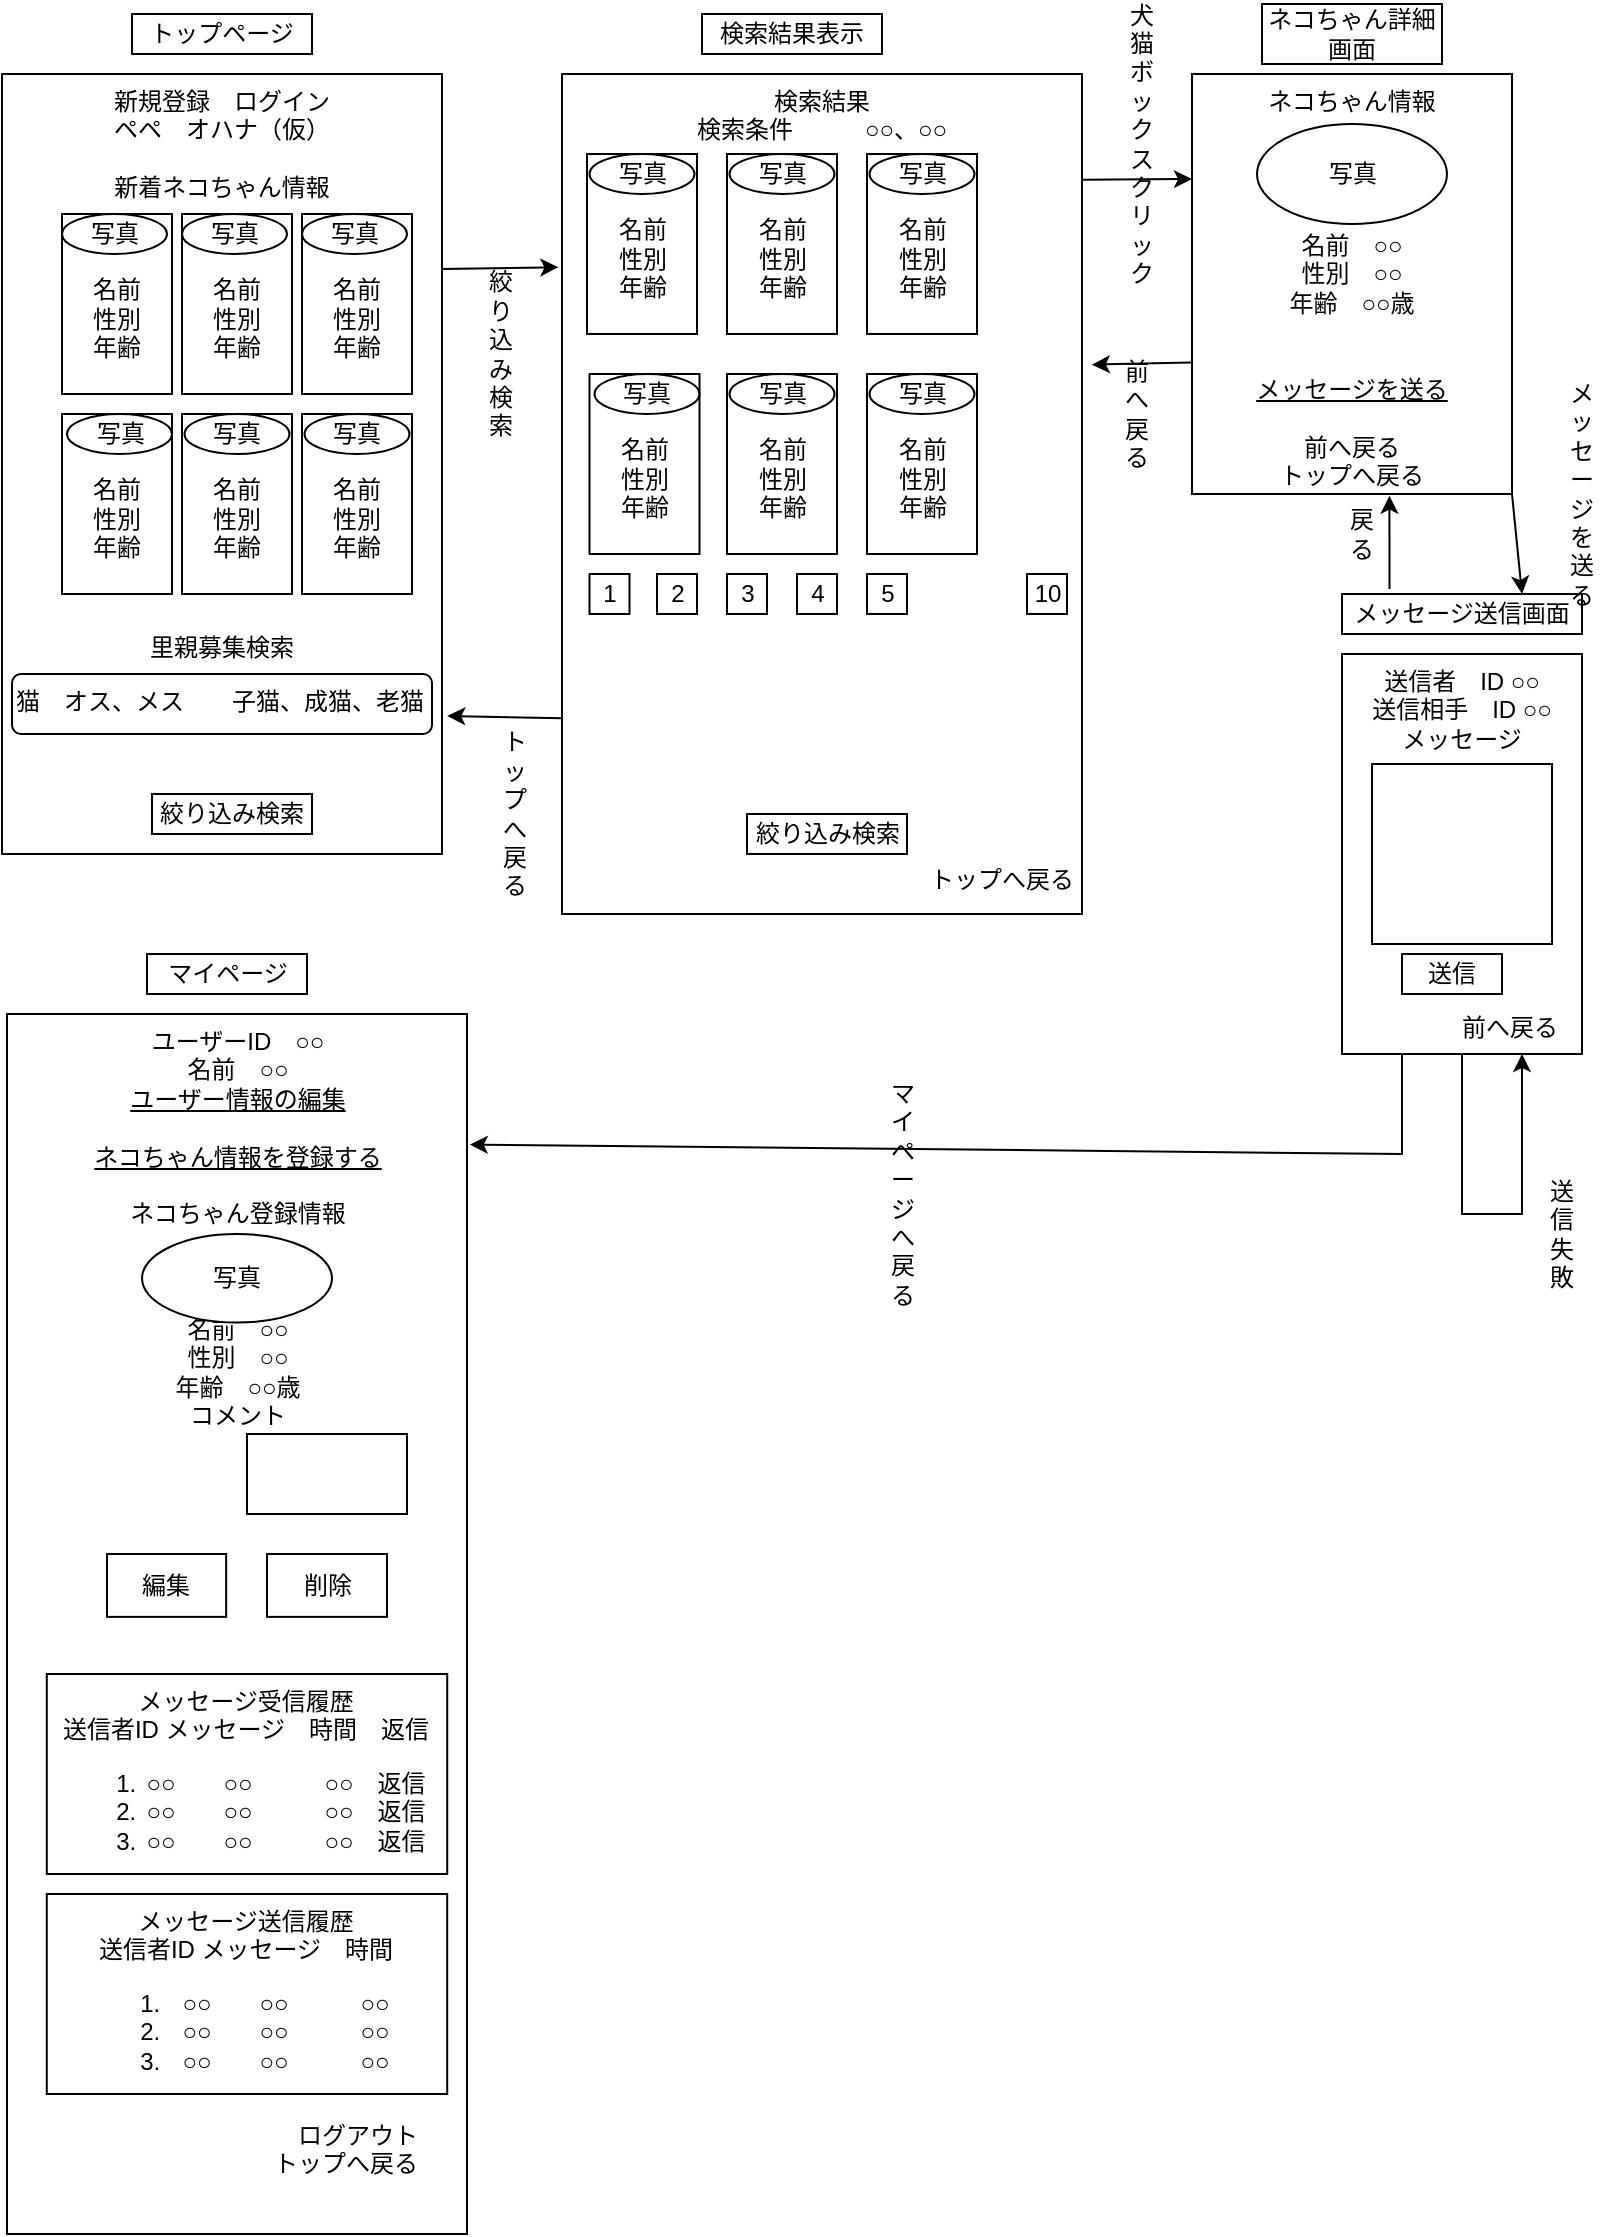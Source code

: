 <mxfile version="21.7.2" type="device">
  <diagram name="ページ1" id="5l7QdveWqn6ocP1i995m">
    <mxGraphModel dx="1032" dy="515" grid="1" gridSize="10" guides="1" tooltips="1" connect="1" arrows="1" fold="1" page="1" pageScale="1" pageWidth="827" pageHeight="1169" math="0" shadow="0">
      <root>
        <mxCell id="0" />
        <mxCell id="1" parent="0" />
        <mxCell id="cRcnCIdVFR8t62NlRf-L-1" value="新規登録　ログイン&lt;br&gt;ペペ　オハナ（仮）&lt;br&gt;&lt;br&gt;新着ネコちゃん情報&lt;br&gt;&lt;br&gt;&lt;br&gt;&lt;br&gt;&lt;br&gt;&lt;br&gt;&lt;br&gt;&lt;br&gt;&lt;br&gt;&lt;br&gt;&lt;br&gt;&lt;br&gt;&lt;br&gt;&lt;br&gt;&lt;br&gt;&lt;br&gt;里親募集検索" style="rounded=0;whiteSpace=wrap;html=1;verticalAlign=top;" parent="1" vertex="1">
          <mxGeometry x="20" y="50" width="220" height="390" as="geometry" />
        </mxCell>
        <mxCell id="cRcnCIdVFR8t62NlRf-L-19" value="トップページ" style="rounded=0;whiteSpace=wrap;html=1;" parent="1" vertex="1">
          <mxGeometry x="85" y="20" width="90" height="20" as="geometry" />
        </mxCell>
        <mxCell id="cRcnCIdVFR8t62NlRf-L-24" value="検索結果表示" style="rounded=0;whiteSpace=wrap;html=1;" parent="1" vertex="1">
          <mxGeometry x="370" y="20" width="90" height="20" as="geometry" />
        </mxCell>
        <mxCell id="cRcnCIdVFR8t62NlRf-L-25" value="猫　オス、メス　　子猫、成猫、老猫" style="rounded=1;whiteSpace=wrap;html=1;verticalAlign=top;align=left;" parent="1" vertex="1">
          <mxGeometry x="25" y="350" width="210" height="30" as="geometry" />
        </mxCell>
        <mxCell id="cRcnCIdVFR8t62NlRf-L-26" value="絞り込み検索" style="rounded=0;whiteSpace=wrap;html=1;" parent="1" vertex="1">
          <mxGeometry x="95" y="410" width="80" height="20" as="geometry" />
        </mxCell>
        <mxCell id="cRcnCIdVFR8t62NlRf-L-30" value="" style="group" parent="1" vertex="1" connectable="0">
          <mxGeometry x="50" y="120" width="55" height="90" as="geometry" />
        </mxCell>
        <mxCell id="cRcnCIdVFR8t62NlRf-L-28" value="&lt;br&gt;名前&lt;br&gt;性別&lt;br&gt;年齢" style="rounded=0;whiteSpace=wrap;html=1;" parent="cRcnCIdVFR8t62NlRf-L-30" vertex="1">
          <mxGeometry width="55" height="90" as="geometry" />
        </mxCell>
        <mxCell id="cRcnCIdVFR8t62NlRf-L-27" value="写真" style="ellipse;whiteSpace=wrap;html=1;" parent="cRcnCIdVFR8t62NlRf-L-30" vertex="1">
          <mxGeometry width="52.5" height="20" as="geometry" />
        </mxCell>
        <mxCell id="cRcnCIdVFR8t62NlRf-L-31" value="" style="group" parent="1" vertex="1" connectable="0">
          <mxGeometry x="170" y="120" width="55" height="90" as="geometry" />
        </mxCell>
        <mxCell id="cRcnCIdVFR8t62NlRf-L-32" value="&lt;br&gt;名前&lt;br&gt;性別&lt;br&gt;年齢" style="rounded=0;whiteSpace=wrap;html=1;" parent="cRcnCIdVFR8t62NlRf-L-31" vertex="1">
          <mxGeometry width="55" height="90" as="geometry" />
        </mxCell>
        <mxCell id="cRcnCIdVFR8t62NlRf-L-33" value="写真" style="ellipse;whiteSpace=wrap;html=1;" parent="cRcnCIdVFR8t62NlRf-L-31" vertex="1">
          <mxGeometry width="52.5" height="20" as="geometry" />
        </mxCell>
        <mxCell id="cRcnCIdVFR8t62NlRf-L-34" value="" style="group" parent="1" vertex="1" connectable="0">
          <mxGeometry x="170" y="220" width="55" height="90" as="geometry" />
        </mxCell>
        <mxCell id="cRcnCIdVFR8t62NlRf-L-35" value="&lt;br&gt;名前&lt;br&gt;性別&lt;br&gt;年齢" style="rounded=0;whiteSpace=wrap;html=1;" parent="cRcnCIdVFR8t62NlRf-L-34" vertex="1">
          <mxGeometry width="55" height="90" as="geometry" />
        </mxCell>
        <mxCell id="cRcnCIdVFR8t62NlRf-L-36" value="写真" style="ellipse;whiteSpace=wrap;html=1;" parent="cRcnCIdVFR8t62NlRf-L-34" vertex="1">
          <mxGeometry x="1.25" width="52.5" height="20" as="geometry" />
        </mxCell>
        <mxCell id="cRcnCIdVFR8t62NlRf-L-37" value="" style="group" parent="1" vertex="1" connectable="0">
          <mxGeometry x="110" y="120" width="55" height="90" as="geometry" />
        </mxCell>
        <mxCell id="cRcnCIdVFR8t62NlRf-L-38" value="&lt;br&gt;名前&lt;br&gt;性別&lt;br&gt;年齢" style="rounded=0;whiteSpace=wrap;html=1;" parent="cRcnCIdVFR8t62NlRf-L-37" vertex="1">
          <mxGeometry width="55" height="90" as="geometry" />
        </mxCell>
        <mxCell id="cRcnCIdVFR8t62NlRf-L-39" value="写真" style="ellipse;whiteSpace=wrap;html=1;" parent="cRcnCIdVFR8t62NlRf-L-37" vertex="1">
          <mxGeometry width="52.5" height="20" as="geometry" />
        </mxCell>
        <mxCell id="cRcnCIdVFR8t62NlRf-L-40" value="" style="group" parent="1" vertex="1" connectable="0">
          <mxGeometry x="50" y="220" width="55" height="90" as="geometry" />
        </mxCell>
        <mxCell id="cRcnCIdVFR8t62NlRf-L-41" value="&lt;br&gt;名前&lt;br&gt;性別&lt;br&gt;年齢" style="rounded=0;whiteSpace=wrap;html=1;" parent="cRcnCIdVFR8t62NlRf-L-40" vertex="1">
          <mxGeometry width="55" height="90" as="geometry" />
        </mxCell>
        <mxCell id="cRcnCIdVFR8t62NlRf-L-42" value="写真" style="ellipse;whiteSpace=wrap;html=1;" parent="cRcnCIdVFR8t62NlRf-L-40" vertex="1">
          <mxGeometry x="2.5" width="52.5" height="20" as="geometry" />
        </mxCell>
        <mxCell id="cRcnCIdVFR8t62NlRf-L-43" value="" style="group" parent="1" vertex="1" connectable="0">
          <mxGeometry x="110" y="220" width="55" height="90" as="geometry" />
        </mxCell>
        <mxCell id="cRcnCIdVFR8t62NlRf-L-44" value="&lt;br&gt;名前&lt;br&gt;性別&lt;br&gt;年齢" style="rounded=0;whiteSpace=wrap;html=1;" parent="cRcnCIdVFR8t62NlRf-L-43" vertex="1">
          <mxGeometry width="55" height="90" as="geometry" />
        </mxCell>
        <mxCell id="cRcnCIdVFR8t62NlRf-L-45" value="写真" style="ellipse;whiteSpace=wrap;html=1;" parent="cRcnCIdVFR8t62NlRf-L-43" vertex="1">
          <mxGeometry x="1.25" width="52.5" height="20" as="geometry" />
        </mxCell>
        <mxCell id="cRcnCIdVFR8t62NlRf-L-86" value="ネコちゃん詳細画面" style="rounded=0;whiteSpace=wrap;html=1;" parent="1" vertex="1">
          <mxGeometry x="650" y="15" width="90" height="30" as="geometry" />
        </mxCell>
        <mxCell id="cRcnCIdVFR8t62NlRf-L-96" value="" style="group" parent="1" vertex="1" connectable="0">
          <mxGeometry x="615" y="50" width="160" height="210" as="geometry" />
        </mxCell>
        <mxCell id="cRcnCIdVFR8t62NlRf-L-9" value="ネコちゃん情報&lt;br&gt;&lt;br&gt;&lt;br&gt;&lt;br&gt;&lt;br&gt;名前　○○&lt;br&gt;性別　○○&lt;br&gt;年齢　○○歳&lt;br&gt;&lt;br&gt;&lt;br&gt;&lt;u&gt;メッセージを送る&lt;/u&gt;&lt;br&gt;&lt;br&gt;前へ戻る&lt;br&gt;トップへ戻る" style="rounded=0;whiteSpace=wrap;html=1;verticalAlign=top;" parent="cRcnCIdVFR8t62NlRf-L-96" vertex="1">
          <mxGeometry width="160" height="210" as="geometry" />
        </mxCell>
        <mxCell id="cRcnCIdVFR8t62NlRf-L-87" value="写真" style="ellipse;whiteSpace=wrap;html=1;" parent="cRcnCIdVFR8t62NlRf-L-96" vertex="1">
          <mxGeometry x="32.5" y="25" width="95" height="50" as="geometry" />
        </mxCell>
        <mxCell id="cRcnCIdVFR8t62NlRf-L-114" value="絞り込み検索" style="rounded=0;whiteSpace=wrap;html=1;fillColor=none;strokeColor=none;" parent="1" vertex="1">
          <mxGeometry x="257.5" y="180" width="22.5" height="20" as="geometry" />
        </mxCell>
        <mxCell id="cRcnCIdVFR8t62NlRf-L-115" value="トップへ戻る" style="rounded=0;whiteSpace=wrap;html=1;fillColor=none;strokeColor=none;" parent="1" vertex="1">
          <mxGeometry x="264" y="410" width="25" height="20" as="geometry" />
        </mxCell>
        <mxCell id="cRcnCIdVFR8t62NlRf-L-117" value="犬猫ボックスクリック" style="rounded=0;whiteSpace=wrap;html=1;fillColor=none;strokeColor=none;" parent="1" vertex="1">
          <mxGeometry x="580" y="70" width="20" height="30" as="geometry" />
        </mxCell>
        <mxCell id="cRcnCIdVFR8t62NlRf-L-118" value="前へ戻る" style="rounded=0;whiteSpace=wrap;html=1;fillColor=none;strokeColor=none;" parent="1" vertex="1">
          <mxGeometry x="575" y="200" width="25" height="40" as="geometry" />
        </mxCell>
        <mxCell id="cRcnCIdVFR8t62NlRf-L-121" value="戻る" style="rounded=0;whiteSpace=wrap;html=1;fillColor=none;strokeColor=none;" parent="1" vertex="1">
          <mxGeometry x="690" y="270" width="20" height="20" as="geometry" />
        </mxCell>
        <mxCell id="TUVgvogGvI2CKYqyUXiJ-15" value="" style="group" parent="1" vertex="1" connectable="0">
          <mxGeometry x="300" y="50" width="260" height="420" as="geometry" />
        </mxCell>
        <mxCell id="cRcnCIdVFR8t62NlRf-L-4" value="検索結果&lt;br&gt;検索条件　　　○○、○○&lt;br&gt;&lt;br&gt;&lt;br&gt;&lt;br&gt;&lt;br&gt;&lt;br&gt;&lt;br&gt;&lt;br&gt;&lt;br&gt;&lt;br&gt;&lt;br&gt;&lt;br&gt;&lt;br&gt;&lt;br&gt;&lt;br&gt;&lt;br&gt;&lt;br&gt;&lt;br&gt;&lt;br&gt;&lt;br&gt;&lt;br&gt;&lt;br&gt;&lt;br&gt;&lt;br&gt;&lt;br&gt;&lt;br&gt;&lt;div style=&quot;text-align: left;&quot;&gt;　　　　　　　　　　　　　　　トップへ戻る&lt;/div&gt;" style="rounded=0;whiteSpace=wrap;html=1;verticalAlign=top;" parent="TUVgvogGvI2CKYqyUXiJ-15" vertex="1">
          <mxGeometry width="260" height="420" as="geometry" />
        </mxCell>
        <mxCell id="cRcnCIdVFR8t62NlRf-L-46" value="" style="group" parent="TUVgvogGvI2CKYqyUXiJ-15" vertex="1" connectable="0">
          <mxGeometry x="12.5" y="40" width="55" height="90" as="geometry" />
        </mxCell>
        <mxCell id="cRcnCIdVFR8t62NlRf-L-47" value="&lt;br&gt;名前&lt;br&gt;性別&lt;br&gt;年齢" style="rounded=0;whiteSpace=wrap;html=1;" parent="cRcnCIdVFR8t62NlRf-L-46" vertex="1">
          <mxGeometry width="55" height="90" as="geometry" />
        </mxCell>
        <mxCell id="cRcnCIdVFR8t62NlRf-L-48" value="写真" style="ellipse;whiteSpace=wrap;html=1;" parent="cRcnCIdVFR8t62NlRf-L-46" vertex="1">
          <mxGeometry x="1.25" width="52.5" height="20" as="geometry" />
        </mxCell>
        <mxCell id="cRcnCIdVFR8t62NlRf-L-50" value="" style="group" parent="TUVgvogGvI2CKYqyUXiJ-15" vertex="1" connectable="0">
          <mxGeometry x="152.5" y="40" width="55" height="90" as="geometry" />
        </mxCell>
        <mxCell id="cRcnCIdVFR8t62NlRf-L-51" value="&lt;br&gt;名前&lt;br&gt;性別&lt;br&gt;年齢" style="rounded=0;whiteSpace=wrap;html=1;" parent="cRcnCIdVFR8t62NlRf-L-50" vertex="1">
          <mxGeometry width="55" height="90" as="geometry" />
        </mxCell>
        <mxCell id="cRcnCIdVFR8t62NlRf-L-52" value="写真" style="ellipse;whiteSpace=wrap;html=1;" parent="cRcnCIdVFR8t62NlRf-L-50" vertex="1">
          <mxGeometry x="1.25" width="52.5" height="20" as="geometry" />
        </mxCell>
        <mxCell id="cRcnCIdVFR8t62NlRf-L-53" value="" style="group" parent="TUVgvogGvI2CKYqyUXiJ-15" vertex="1" connectable="0">
          <mxGeometry x="82.5" y="40" width="55" height="90" as="geometry" />
        </mxCell>
        <mxCell id="cRcnCIdVFR8t62NlRf-L-54" value="&lt;br&gt;名前&lt;br&gt;性別&lt;br&gt;年齢" style="rounded=0;whiteSpace=wrap;html=1;" parent="cRcnCIdVFR8t62NlRf-L-53" vertex="1">
          <mxGeometry width="55" height="90" as="geometry" />
        </mxCell>
        <mxCell id="cRcnCIdVFR8t62NlRf-L-55" value="写真" style="ellipse;whiteSpace=wrap;html=1;" parent="cRcnCIdVFR8t62NlRf-L-53" vertex="1">
          <mxGeometry x="1.25" width="52.5" height="20" as="geometry" />
        </mxCell>
        <mxCell id="cRcnCIdVFR8t62NlRf-L-56" value="" style="group" parent="TUVgvogGvI2CKYqyUXiJ-15" vertex="1" connectable="0">
          <mxGeometry x="13.75" y="150" width="55" height="90" as="geometry" />
        </mxCell>
        <mxCell id="cRcnCIdVFR8t62NlRf-L-57" value="&lt;br&gt;名前&lt;br&gt;性別&lt;br&gt;年齢" style="rounded=0;whiteSpace=wrap;html=1;" parent="cRcnCIdVFR8t62NlRf-L-56" vertex="1">
          <mxGeometry width="55" height="90" as="geometry" />
        </mxCell>
        <mxCell id="cRcnCIdVFR8t62NlRf-L-58" value="写真" style="ellipse;whiteSpace=wrap;html=1;" parent="cRcnCIdVFR8t62NlRf-L-56" vertex="1">
          <mxGeometry x="2.5" width="52.5" height="20" as="geometry" />
        </mxCell>
        <mxCell id="cRcnCIdVFR8t62NlRf-L-69" value="" style="group" parent="TUVgvogGvI2CKYqyUXiJ-15" vertex="1" connectable="0">
          <mxGeometry x="82.5" y="150" width="55" height="90" as="geometry" />
        </mxCell>
        <mxCell id="cRcnCIdVFR8t62NlRf-L-70" value="&lt;br&gt;名前&lt;br&gt;性別&lt;br&gt;年齢" style="rounded=0;whiteSpace=wrap;html=1;" parent="cRcnCIdVFR8t62NlRf-L-69" vertex="1">
          <mxGeometry width="55" height="90" as="geometry" />
        </mxCell>
        <mxCell id="cRcnCIdVFR8t62NlRf-L-71" value="写真" style="ellipse;whiteSpace=wrap;html=1;" parent="cRcnCIdVFR8t62NlRf-L-69" vertex="1">
          <mxGeometry x="1.25" width="52.5" height="20" as="geometry" />
        </mxCell>
        <mxCell id="cRcnCIdVFR8t62NlRf-L-72" value="" style="group" parent="TUVgvogGvI2CKYqyUXiJ-15" vertex="1" connectable="0">
          <mxGeometry x="152.5" y="150" width="55" height="90" as="geometry" />
        </mxCell>
        <mxCell id="cRcnCIdVFR8t62NlRf-L-73" value="&lt;br&gt;名前&lt;br&gt;性別&lt;br&gt;年齢" style="rounded=0;whiteSpace=wrap;html=1;" parent="cRcnCIdVFR8t62NlRf-L-72" vertex="1">
          <mxGeometry width="55" height="90" as="geometry" />
        </mxCell>
        <mxCell id="cRcnCIdVFR8t62NlRf-L-74" value="写真" style="ellipse;whiteSpace=wrap;html=1;" parent="cRcnCIdVFR8t62NlRf-L-72" vertex="1">
          <mxGeometry x="1.25" width="52.5" height="20" as="geometry" />
        </mxCell>
        <mxCell id="cRcnCIdVFR8t62NlRf-L-75" value="1" style="rounded=0;whiteSpace=wrap;html=1;" parent="TUVgvogGvI2CKYqyUXiJ-15" vertex="1">
          <mxGeometry x="13.75" y="250" width="20" height="20" as="geometry" />
        </mxCell>
        <mxCell id="cRcnCIdVFR8t62NlRf-L-76" value="2" style="rounded=0;whiteSpace=wrap;html=1;" parent="TUVgvogGvI2CKYqyUXiJ-15" vertex="1">
          <mxGeometry x="47.5" y="250" width="20" height="20" as="geometry" />
        </mxCell>
        <mxCell id="cRcnCIdVFR8t62NlRf-L-77" value="3" style="rounded=0;whiteSpace=wrap;html=1;" parent="TUVgvogGvI2CKYqyUXiJ-15" vertex="1">
          <mxGeometry x="82.5" y="250" width="20" height="20" as="geometry" />
        </mxCell>
        <mxCell id="cRcnCIdVFR8t62NlRf-L-78" value="4" style="rounded=0;whiteSpace=wrap;html=1;" parent="TUVgvogGvI2CKYqyUXiJ-15" vertex="1">
          <mxGeometry x="117.5" y="250" width="20" height="20" as="geometry" />
        </mxCell>
        <mxCell id="cRcnCIdVFR8t62NlRf-L-79" value="5" style="rounded=0;whiteSpace=wrap;html=1;" parent="TUVgvogGvI2CKYqyUXiJ-15" vertex="1">
          <mxGeometry x="152.5" y="250" width="20" height="20" as="geometry" />
        </mxCell>
        <mxCell id="cRcnCIdVFR8t62NlRf-L-80" value="10" style="rounded=0;whiteSpace=wrap;html=1;" parent="TUVgvogGvI2CKYqyUXiJ-15" vertex="1">
          <mxGeometry x="232.5" y="250" width="20" height="20" as="geometry" />
        </mxCell>
        <mxCell id="cRcnCIdVFR8t62NlRf-L-83" value="絞り込み検索" style="rounded=0;whiteSpace=wrap;html=1;" parent="TUVgvogGvI2CKYqyUXiJ-15" vertex="1">
          <mxGeometry x="92.5" y="370" width="80" height="20" as="geometry" />
        </mxCell>
        <mxCell id="h3qFTqK-qr5tWKLy94Pv-67" value="" style="group" parent="1" vertex="1" connectable="0">
          <mxGeometry x="690" y="310" width="120" height="230" as="geometry" />
        </mxCell>
        <mxCell id="h3qFTqK-qr5tWKLy94Pv-68" value="メッセージ送信画面" style="rounded=0;whiteSpace=wrap;html=1;" parent="h3qFTqK-qr5tWKLy94Pv-67" vertex="1">
          <mxGeometry width="120" height="20" as="geometry" />
        </mxCell>
        <mxCell id="h3qFTqK-qr5tWKLy94Pv-69" value="" style="group" parent="h3qFTqK-qr5tWKLy94Pv-67" vertex="1" connectable="0">
          <mxGeometry y="30" width="120" height="200" as="geometry" />
        </mxCell>
        <mxCell id="h3qFTqK-qr5tWKLy94Pv-70" value="送信者　ID ○○&lt;br&gt;送信相手　ID ○○&lt;br&gt;メッセージ&lt;br&gt;&lt;br&gt;&lt;br&gt;&lt;br&gt;&lt;br&gt;&lt;br&gt;&lt;br&gt;&lt;br&gt;&lt;br&gt;&lt;br&gt;　　　　前へ戻る" style="rounded=0;whiteSpace=wrap;html=1;verticalAlign=top;" parent="h3qFTqK-qr5tWKLy94Pv-69" vertex="1">
          <mxGeometry width="120" height="200" as="geometry" />
        </mxCell>
        <mxCell id="h3qFTqK-qr5tWKLy94Pv-71" value="" style="rounded=0;whiteSpace=wrap;html=1;" parent="h3qFTqK-qr5tWKLy94Pv-69" vertex="1">
          <mxGeometry x="15" y="55" width="90" height="90" as="geometry" />
        </mxCell>
        <mxCell id="h3qFTqK-qr5tWKLy94Pv-72" value="送信" style="rounded=0;whiteSpace=wrap;html=1;" parent="h3qFTqK-qr5tWKLy94Pv-69" vertex="1">
          <mxGeometry x="30" y="150" width="50" height="20" as="geometry" />
        </mxCell>
        <mxCell id="fOcxW8BvlJguZzoaRflR-26" value="" style="endArrow=classic;html=1;rounded=0;exitX=0.5;exitY=1;exitDx=0;exitDy=0;entryX=0.75;entryY=1;entryDx=0;entryDy=0;" parent="h3qFTqK-qr5tWKLy94Pv-69" source="h3qFTqK-qr5tWKLy94Pv-70" target="h3qFTqK-qr5tWKLy94Pv-70" edge="1">
          <mxGeometry width="50" height="50" relative="1" as="geometry">
            <mxPoint x="-300" y="180" as="sourcePoint" />
            <mxPoint x="120" y="310" as="targetPoint" />
            <Array as="points">
              <mxPoint x="60" y="280" />
              <mxPoint x="90" y="280" />
            </Array>
          </mxGeometry>
        </mxCell>
        <mxCell id="h3qFTqK-qr5tWKLy94Pv-74" value="" style="endArrow=classic;html=1;rounded=0;exitX=1;exitY=0.25;exitDx=0;exitDy=0;entryX=-0.007;entryY=0.23;entryDx=0;entryDy=0;entryPerimeter=0;" parent="1" source="cRcnCIdVFR8t62NlRf-L-1" target="cRcnCIdVFR8t62NlRf-L-4" edge="1">
          <mxGeometry width="50" height="50" relative="1" as="geometry">
            <mxPoint x="390" y="310" as="sourcePoint" />
            <mxPoint x="440" y="260" as="targetPoint" />
          </mxGeometry>
        </mxCell>
        <mxCell id="h3qFTqK-qr5tWKLy94Pv-75" value="" style="endArrow=classic;html=1;rounded=0;exitX=0.002;exitY=0.767;exitDx=0;exitDy=0;exitPerimeter=0;entryX=1.012;entryY=0.823;entryDx=0;entryDy=0;entryPerimeter=0;" parent="1" source="cRcnCIdVFR8t62NlRf-L-4" target="cRcnCIdVFR8t62NlRf-L-1" edge="1">
          <mxGeometry width="50" height="50" relative="1" as="geometry">
            <mxPoint x="390" y="310" as="sourcePoint" />
            <mxPoint x="440" y="260" as="targetPoint" />
          </mxGeometry>
        </mxCell>
        <mxCell id="h3qFTqK-qr5tWKLy94Pv-76" value="" style="endArrow=classic;html=1;rounded=0;entryX=0;entryY=0.25;entryDx=0;entryDy=0;exitX=1.002;exitY=0.126;exitDx=0;exitDy=0;exitPerimeter=0;" parent="1" source="cRcnCIdVFR8t62NlRf-L-4" target="cRcnCIdVFR8t62NlRf-L-9" edge="1">
          <mxGeometry width="50" height="50" relative="1" as="geometry">
            <mxPoint x="390" y="310" as="sourcePoint" />
            <mxPoint x="440" y="260" as="targetPoint" />
          </mxGeometry>
        </mxCell>
        <mxCell id="h3qFTqK-qr5tWKLy94Pv-77" value="" style="endArrow=classic;html=1;rounded=0;entryX=0.75;entryY=0;entryDx=0;entryDy=0;exitX=1;exitY=1;exitDx=0;exitDy=0;" parent="1" source="cRcnCIdVFR8t62NlRf-L-9" target="h3qFTqK-qr5tWKLy94Pv-68" edge="1">
          <mxGeometry width="50" height="50" relative="1" as="geometry">
            <mxPoint x="390" y="310" as="sourcePoint" />
            <mxPoint x="440" y="260" as="targetPoint" />
          </mxGeometry>
        </mxCell>
        <mxCell id="h3qFTqK-qr5tWKLy94Pv-78" value="" style="endArrow=classic;html=1;rounded=0;entryX=1.019;entryY=0.346;entryDx=0;entryDy=0;entryPerimeter=0;exitX=-0.001;exitY=0.687;exitDx=0;exitDy=0;exitPerimeter=0;" parent="1" source="cRcnCIdVFR8t62NlRf-L-9" target="cRcnCIdVFR8t62NlRf-L-4" edge="1">
          <mxGeometry width="50" height="50" relative="1" as="geometry">
            <mxPoint x="390" y="310" as="sourcePoint" />
            <mxPoint x="440" y="260" as="targetPoint" />
          </mxGeometry>
        </mxCell>
        <mxCell id="h3qFTqK-qr5tWKLy94Pv-79" value="" style="endArrow=classic;html=1;rounded=0;entryX=0.617;entryY=1.004;entryDx=0;entryDy=0;exitX=0.198;exitY=-0.122;exitDx=0;exitDy=0;exitPerimeter=0;entryPerimeter=0;" parent="1" source="h3qFTqK-qr5tWKLy94Pv-68" target="cRcnCIdVFR8t62NlRf-L-9" edge="1">
          <mxGeometry width="50" height="50" relative="1" as="geometry">
            <mxPoint x="390" y="420" as="sourcePoint" />
            <mxPoint x="440" y="370" as="targetPoint" />
          </mxGeometry>
        </mxCell>
        <mxCell id="h3qFTqK-qr5tWKLy94Pv-82" value="" style="endArrow=classic;html=1;rounded=0;exitX=0.25;exitY=1;exitDx=0;exitDy=0;entryX=1.006;entryY=0.107;entryDx=0;entryDy=0;entryPerimeter=0;" parent="1" source="h3qFTqK-qr5tWKLy94Pv-70" target="h3qFTqK-qr5tWKLy94Pv-90" edge="1">
          <mxGeometry width="50" height="50" relative="1" as="geometry">
            <mxPoint x="390" y="530" as="sourcePoint" />
            <mxPoint x="720" y="620" as="targetPoint" />
            <Array as="points">
              <mxPoint x="720" y="590" />
            </Array>
          </mxGeometry>
        </mxCell>
        <mxCell id="h3qFTqK-qr5tWKLy94Pv-84" value="メッセージを送る" style="rounded=0;whiteSpace=wrap;html=1;fillColor=none;strokeColor=none;" parent="1" vertex="1">
          <mxGeometry x="800" y="250" width="20" height="20" as="geometry" />
        </mxCell>
        <mxCell id="h3qFTqK-qr5tWKLy94Pv-87" value="" style="group" parent="1" vertex="1" connectable="0">
          <mxGeometry x="22.5" y="490" width="230" height="640" as="geometry" />
        </mxCell>
        <mxCell id="h3qFTqK-qr5tWKLy94Pv-88" value="マイページ" style="rounded=0;whiteSpace=wrap;html=1;" parent="h3qFTqK-qr5tWKLy94Pv-87" vertex="1">
          <mxGeometry x="70" width="80" height="20" as="geometry" />
        </mxCell>
        <mxCell id="h3qFTqK-qr5tWKLy94Pv-89" value="" style="group" parent="h3qFTqK-qr5tWKLy94Pv-87" vertex="1" connectable="0">
          <mxGeometry y="30" width="230" height="610" as="geometry" />
        </mxCell>
        <mxCell id="h3qFTqK-qr5tWKLy94Pv-90" value="ユーザーID　○○&lt;br&gt;名前　○○&lt;br&gt;&lt;u&gt;ユーザー情報の編集&lt;/u&gt;&lt;br&gt;&lt;br&gt;&lt;u&gt;ネコちゃん情報を登録する&lt;br&gt;&lt;/u&gt;&lt;br&gt;ネコちゃん登録情報&lt;br&gt;&lt;br&gt;&lt;br&gt;&lt;br&gt;名前　○○&lt;br&gt;性別　○○&lt;br&gt;年齢　○○歳&lt;br&gt;コメント　　　　&lt;br&gt;&lt;br&gt;&lt;br&gt;&lt;br&gt;&lt;span style=&quot;text-align: right; background-color: initial;&quot;&gt;&lt;br&gt;&lt;br&gt;&lt;br&gt;&lt;br&gt;&lt;br&gt;&lt;br&gt;&lt;br&gt;&lt;br&gt;&lt;br&gt;&lt;br&gt;&lt;br&gt;&lt;br&gt;&lt;br&gt;&lt;br&gt;&lt;br&gt;&lt;br&gt;&lt;br&gt;&lt;br&gt;&lt;br&gt;&lt;br&gt;&lt;br&gt;　　　　　　　　　　ログアウト&lt;/span&gt;&lt;br&gt;&lt;div style=&quot;text-align: right;&quot;&gt;トップへ戻る&lt;/div&gt;" style="rounded=0;whiteSpace=wrap;html=1;verticalAlign=top;" parent="h3qFTqK-qr5tWKLy94Pv-89" vertex="1">
          <mxGeometry width="230" height="610" as="geometry" />
        </mxCell>
        <mxCell id="h3qFTqK-qr5tWKLy94Pv-91" value="写真" style="ellipse;whiteSpace=wrap;html=1;" parent="h3qFTqK-qr5tWKLy94Pv-89" vertex="1">
          <mxGeometry x="67.5" y="110" width="95" height="44.29" as="geometry" />
        </mxCell>
        <mxCell id="h3qFTqK-qr5tWKLy94Pv-92" value="" style="rounded=0;whiteSpace=wrap;html=1;" parent="h3qFTqK-qr5tWKLy94Pv-89" vertex="1">
          <mxGeometry x="120" y="210" width="80" height="40" as="geometry" />
        </mxCell>
        <mxCell id="h3qFTqK-qr5tWKLy94Pv-93" value="編集" style="rounded=0;whiteSpace=wrap;html=1;" parent="h3qFTqK-qr5tWKLy94Pv-89" vertex="1">
          <mxGeometry x="50" y="270.004" width="59.58" height="31.429" as="geometry" />
        </mxCell>
        <mxCell id="h3qFTqK-qr5tWKLy94Pv-94" value="削除" style="rounded=0;whiteSpace=wrap;html=1;" parent="h3qFTqK-qr5tWKLy94Pv-89" vertex="1">
          <mxGeometry x="130" y="270.004" width="60" height="31.429" as="geometry" />
        </mxCell>
        <mxCell id="h3qFTqK-qr5tWKLy94Pv-95" value="メッセージ受信履歴&lt;br&gt;&lt;span style=&quot;background-color: initial;&quot;&gt;送信者ID メッセージ　時間　返信&lt;br&gt;&lt;ol&gt;&lt;li&gt;&lt;span style=&quot;background-color: initial;&quot;&gt;○○　　○○　　　○○　返信&lt;/span&gt;&lt;/li&gt;&lt;li style=&quot;border-color: var(--border-color);&quot;&gt;○○　　○○　　　○○　返信&lt;/li&gt;&lt;li style=&quot;border-color: var(--border-color);&quot;&gt;○○　　○○　　　○○　返信&lt;/li&gt;&lt;/ol&gt;&lt;/span&gt;&lt;div style=&quot;text-align: justify;&quot;&gt;&lt;/div&gt;" style="rounded=0;whiteSpace=wrap;html=1;verticalAlign=top;" parent="h3qFTqK-qr5tWKLy94Pv-89" vertex="1">
          <mxGeometry x="19.9" y="330" width="200.21" height="100" as="geometry" />
        </mxCell>
        <mxCell id="h3qFTqK-qr5tWKLy94Pv-96" value="メッセージ送信履歴&lt;br&gt;&lt;span style=&quot;background-color: initial;&quot;&gt;送信者ID メッセージ　時間　&lt;br&gt;&lt;ol&gt;&lt;li&gt;&lt;span style=&quot;background-color: initial;&quot;&gt;○○　　○○　　　○○　&lt;/span&gt;&lt;/li&gt;&lt;li style=&quot;border-color: var(--border-color);&quot;&gt;○○　　○○　　　○○　&lt;/li&gt;&lt;li style=&quot;border-color: var(--border-color);&quot;&gt;○○　　○○　　　○○　&lt;/li&gt;&lt;/ol&gt;&lt;/span&gt;&lt;div style=&quot;text-align: justify;&quot;&gt;&lt;/div&gt;" style="rounded=0;whiteSpace=wrap;html=1;verticalAlign=top;" parent="h3qFTqK-qr5tWKLy94Pv-89" vertex="1">
          <mxGeometry x="19.89" y="440" width="200.21" height="100" as="geometry" />
        </mxCell>
        <mxCell id="fOcxW8BvlJguZzoaRflR-25" value="送信失敗" style="rounded=0;whiteSpace=wrap;html=1;fillColor=none;strokeColor=none;" parent="1" vertex="1">
          <mxGeometry x="790" y="600" width="20" height="60" as="geometry" />
        </mxCell>
        <mxCell id="fOcxW8BvlJguZzoaRflR-29" value="マイページへ戻る" style="rounded=0;whiteSpace=wrap;html=1;fillColor=none;strokeColor=none;" parent="1" vertex="1">
          <mxGeometry x="460" y="600" width="21" height="20" as="geometry" />
        </mxCell>
      </root>
    </mxGraphModel>
  </diagram>
</mxfile>
